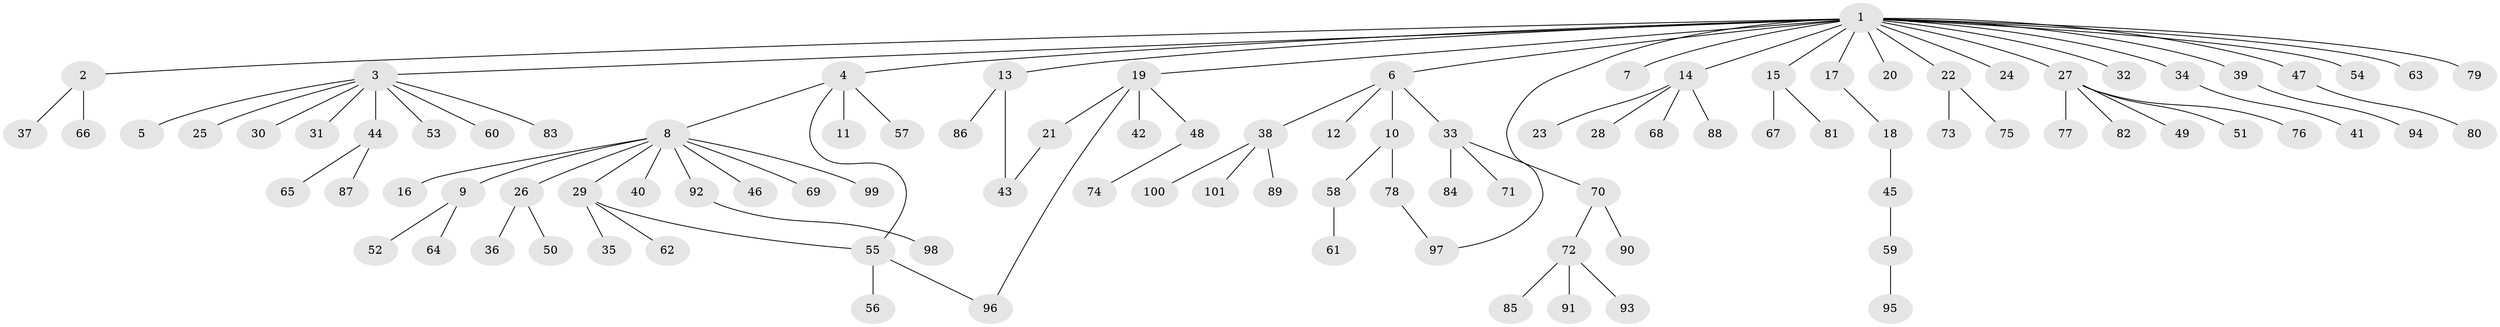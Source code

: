 // Generated by graph-tools (version 1.1) at 2025/35/03/09/25 02:35:27]
// undirected, 101 vertices, 104 edges
graph export_dot {
graph [start="1"]
  node [color=gray90,style=filled];
  1;
  2;
  3;
  4;
  5;
  6;
  7;
  8;
  9;
  10;
  11;
  12;
  13;
  14;
  15;
  16;
  17;
  18;
  19;
  20;
  21;
  22;
  23;
  24;
  25;
  26;
  27;
  28;
  29;
  30;
  31;
  32;
  33;
  34;
  35;
  36;
  37;
  38;
  39;
  40;
  41;
  42;
  43;
  44;
  45;
  46;
  47;
  48;
  49;
  50;
  51;
  52;
  53;
  54;
  55;
  56;
  57;
  58;
  59;
  60;
  61;
  62;
  63;
  64;
  65;
  66;
  67;
  68;
  69;
  70;
  71;
  72;
  73;
  74;
  75;
  76;
  77;
  78;
  79;
  80;
  81;
  82;
  83;
  84;
  85;
  86;
  87;
  88;
  89;
  90;
  91;
  92;
  93;
  94;
  95;
  96;
  97;
  98;
  99;
  100;
  101;
  1 -- 2;
  1 -- 3;
  1 -- 4;
  1 -- 6;
  1 -- 7;
  1 -- 13;
  1 -- 14;
  1 -- 15;
  1 -- 17;
  1 -- 19;
  1 -- 20;
  1 -- 22;
  1 -- 24;
  1 -- 27;
  1 -- 32;
  1 -- 34;
  1 -- 39;
  1 -- 47;
  1 -- 54;
  1 -- 63;
  1 -- 79;
  1 -- 97;
  2 -- 37;
  2 -- 66;
  3 -- 5;
  3 -- 25;
  3 -- 30;
  3 -- 31;
  3 -- 44;
  3 -- 53;
  3 -- 60;
  3 -- 83;
  4 -- 8;
  4 -- 11;
  4 -- 55;
  4 -- 57;
  6 -- 10;
  6 -- 12;
  6 -- 33;
  6 -- 38;
  8 -- 9;
  8 -- 16;
  8 -- 26;
  8 -- 29;
  8 -- 40;
  8 -- 46;
  8 -- 69;
  8 -- 92;
  8 -- 99;
  9 -- 52;
  9 -- 64;
  10 -- 58;
  10 -- 78;
  13 -- 43;
  13 -- 86;
  14 -- 23;
  14 -- 28;
  14 -- 68;
  14 -- 88;
  15 -- 67;
  15 -- 81;
  17 -- 18;
  18 -- 45;
  19 -- 21;
  19 -- 42;
  19 -- 48;
  19 -- 96;
  21 -- 43;
  22 -- 73;
  22 -- 75;
  26 -- 36;
  26 -- 50;
  27 -- 49;
  27 -- 51;
  27 -- 76;
  27 -- 77;
  27 -- 82;
  29 -- 35;
  29 -- 55;
  29 -- 62;
  33 -- 70;
  33 -- 71;
  33 -- 84;
  34 -- 41;
  38 -- 89;
  38 -- 100;
  38 -- 101;
  39 -- 94;
  44 -- 65;
  44 -- 87;
  45 -- 59;
  47 -- 80;
  48 -- 74;
  55 -- 56;
  55 -- 96;
  58 -- 61;
  59 -- 95;
  70 -- 72;
  70 -- 90;
  72 -- 85;
  72 -- 91;
  72 -- 93;
  78 -- 97;
  92 -- 98;
}
